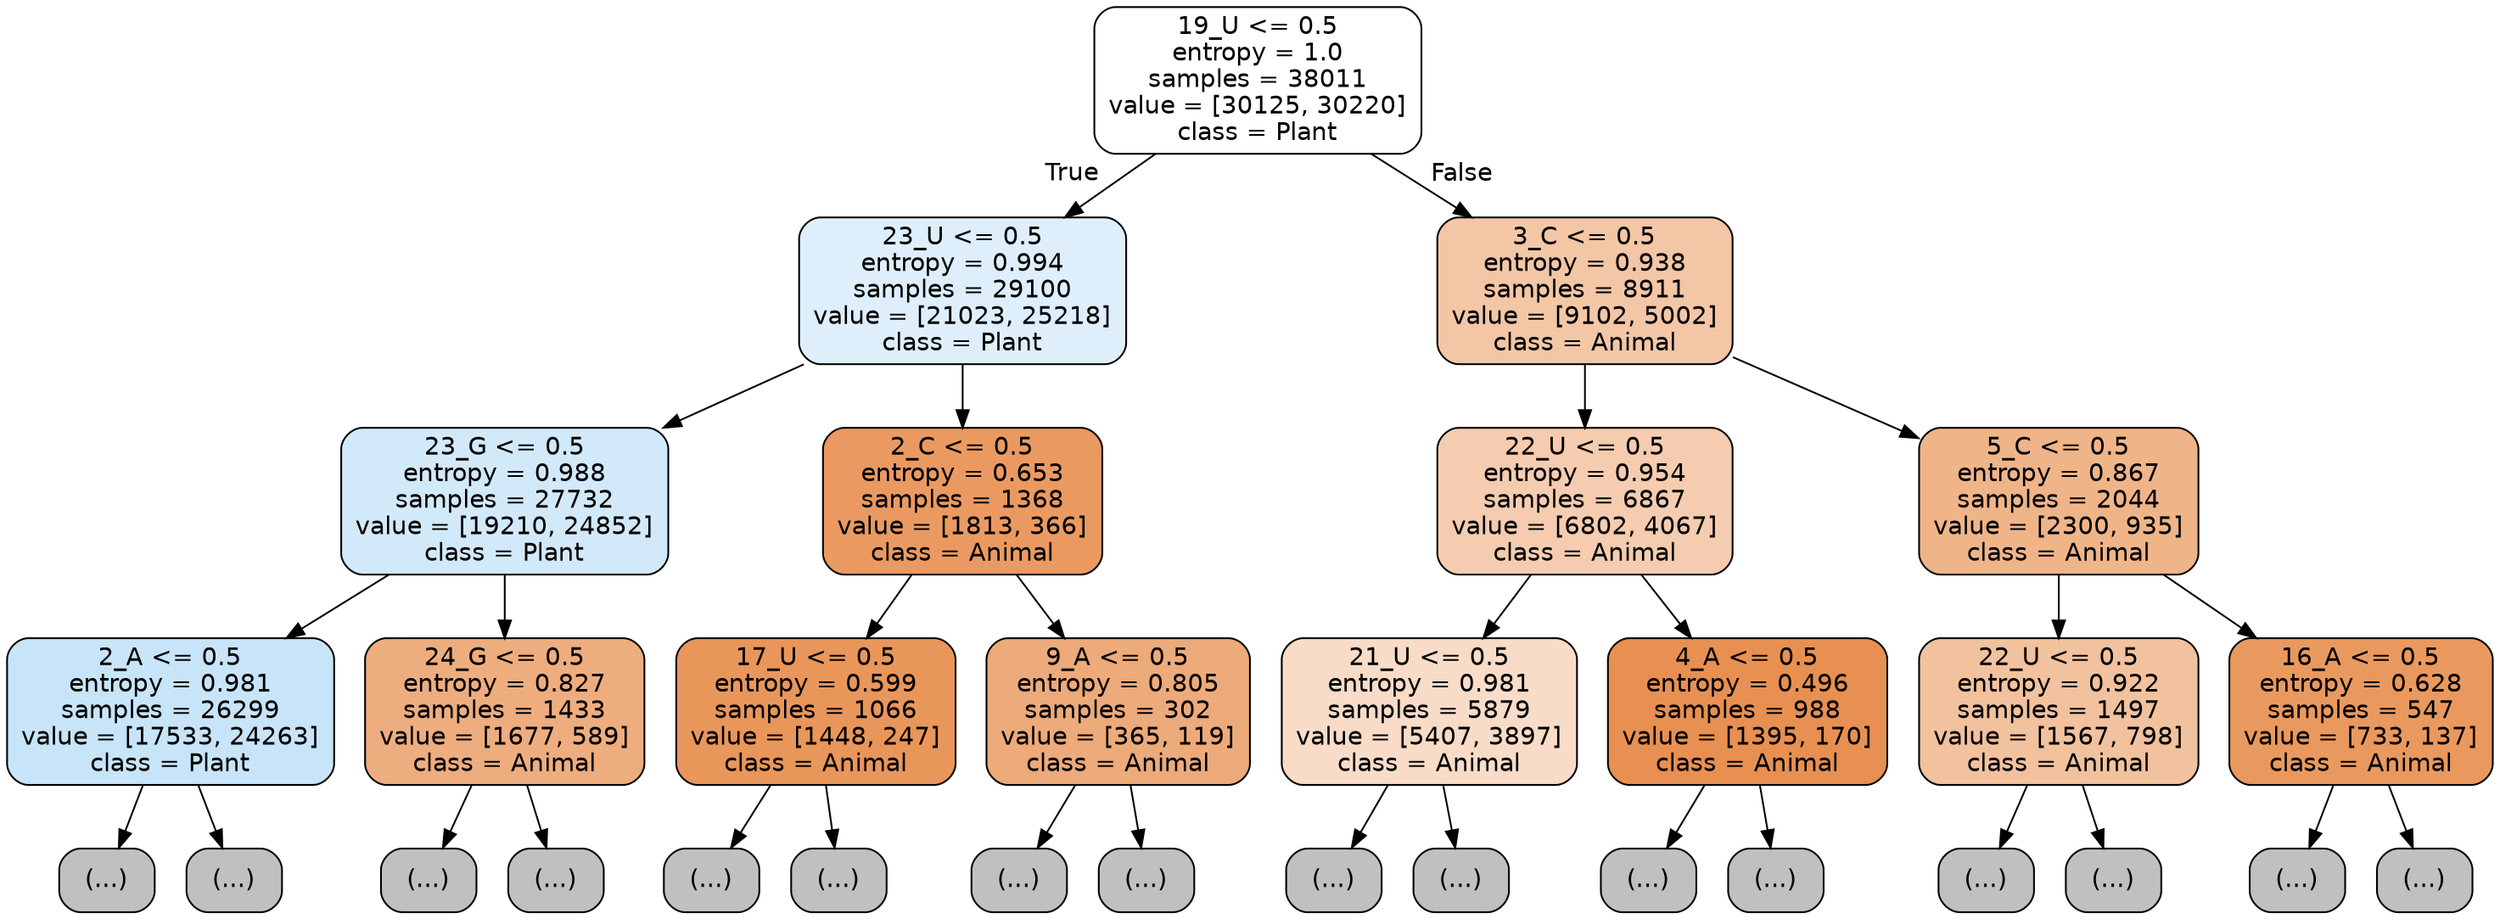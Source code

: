 digraph Tree {
node [shape=box, style="filled, rounded", color="black", fontname="helvetica"] ;
edge [fontname="helvetica"] ;
0 [label="19_U <= 0.5\nentropy = 1.0\nsamples = 38011\nvalue = [30125, 30220]\nclass = Plant", fillcolor="#feffff"] ;
1 [label="23_U <= 0.5\nentropy = 0.994\nsamples = 29100\nvalue = [21023, 25218]\nclass = Plant", fillcolor="#deeffb"] ;
0 -> 1 [labeldistance=2.5, labelangle=45, headlabel="True"] ;
2 [label="23_G <= 0.5\nentropy = 0.988\nsamples = 27732\nvalue = [19210, 24852]\nclass = Plant", fillcolor="#d2e9f9"] ;
1 -> 2 ;
3 [label="2_A <= 0.5\nentropy = 0.981\nsamples = 26299\nvalue = [17533, 24263]\nclass = Plant", fillcolor="#c8e4f8"] ;
2 -> 3 ;
4 [label="(...)", fillcolor="#C0C0C0"] ;
3 -> 4 ;
8717 [label="(...)", fillcolor="#C0C0C0"] ;
3 -> 8717 ;
11314 [label="24_G <= 0.5\nentropy = 0.827\nsamples = 1433\nvalue = [1677, 589]\nclass = Animal", fillcolor="#eead7f"] ;
2 -> 11314 ;
11315 [label="(...)", fillcolor="#C0C0C0"] ;
11314 -> 11315 ;
11772 [label="(...)", fillcolor="#C0C0C0"] ;
11314 -> 11772 ;
11879 [label="2_C <= 0.5\nentropy = 0.653\nsamples = 1368\nvalue = [1813, 366]\nclass = Animal", fillcolor="#ea9a61"] ;
1 -> 11879 ;
11880 [label="17_U <= 0.5\nentropy = 0.599\nsamples = 1066\nvalue = [1448, 247]\nclass = Animal", fillcolor="#e9965b"] ;
11879 -> 11880 ;
11881 [label="(...)", fillcolor="#C0C0C0"] ;
11880 -> 11881 ;
12206 [label="(...)", fillcolor="#C0C0C0"] ;
11880 -> 12206 ;
12333 [label="9_A <= 0.5\nentropy = 0.805\nsamples = 302\nvalue = [365, 119]\nclass = Animal", fillcolor="#edaa7a"] ;
11879 -> 12333 ;
12334 [label="(...)", fillcolor="#C0C0C0"] ;
12333 -> 12334 ;
12427 [label="(...)", fillcolor="#C0C0C0"] ;
12333 -> 12427 ;
12456 [label="3_C <= 0.5\nentropy = 0.938\nsamples = 8911\nvalue = [9102, 5002]\nclass = Animal", fillcolor="#f3c6a6"] ;
0 -> 12456 [labeldistance=2.5, labelangle=-45, headlabel="False"] ;
12457 [label="22_U <= 0.5\nentropy = 0.954\nsamples = 6867\nvalue = [6802, 4067]\nclass = Animal", fillcolor="#f5ccaf"] ;
12456 -> 12457 ;
12458 [label="21_U <= 0.5\nentropy = 0.981\nsamples = 5879\nvalue = [5407, 3897]\nclass = Animal", fillcolor="#f8dcc8"] ;
12457 -> 12458 ;
12459 [label="(...)", fillcolor="#C0C0C0"] ;
12458 -> 12459 ;
14790 [label="(...)", fillcolor="#C0C0C0"] ;
12458 -> 14790 ;
15485 [label="4_A <= 0.5\nentropy = 0.496\nsamples = 988\nvalue = [1395, 170]\nclass = Animal", fillcolor="#e89051"] ;
12457 -> 15485 ;
15486 [label="(...)", fillcolor="#C0C0C0"] ;
15485 -> 15486 ;
15731 [label="(...)", fillcolor="#C0C0C0"] ;
15485 -> 15731 ;
15828 [label="5_C <= 0.5\nentropy = 0.867\nsamples = 2044\nvalue = [2300, 935]\nclass = Animal", fillcolor="#f0b489"] ;
12456 -> 15828 ;
15829 [label="22_U <= 0.5\nentropy = 0.922\nsamples = 1497\nvalue = [1567, 798]\nclass = Animal", fillcolor="#f2c19e"] ;
15828 -> 15829 ;
15830 [label="(...)", fillcolor="#C0C0C0"] ;
15829 -> 15830 ;
16535 [label="(...)", fillcolor="#C0C0C0"] ;
15829 -> 16535 ;
16604 [label="16_A <= 0.5\nentropy = 0.628\nsamples = 547\nvalue = [733, 137]\nclass = Animal", fillcolor="#ea995e"] ;
15828 -> 16604 ;
16605 [label="(...)", fillcolor="#C0C0C0"] ;
16604 -> 16605 ;
16746 [label="(...)", fillcolor="#C0C0C0"] ;
16604 -> 16746 ;
}